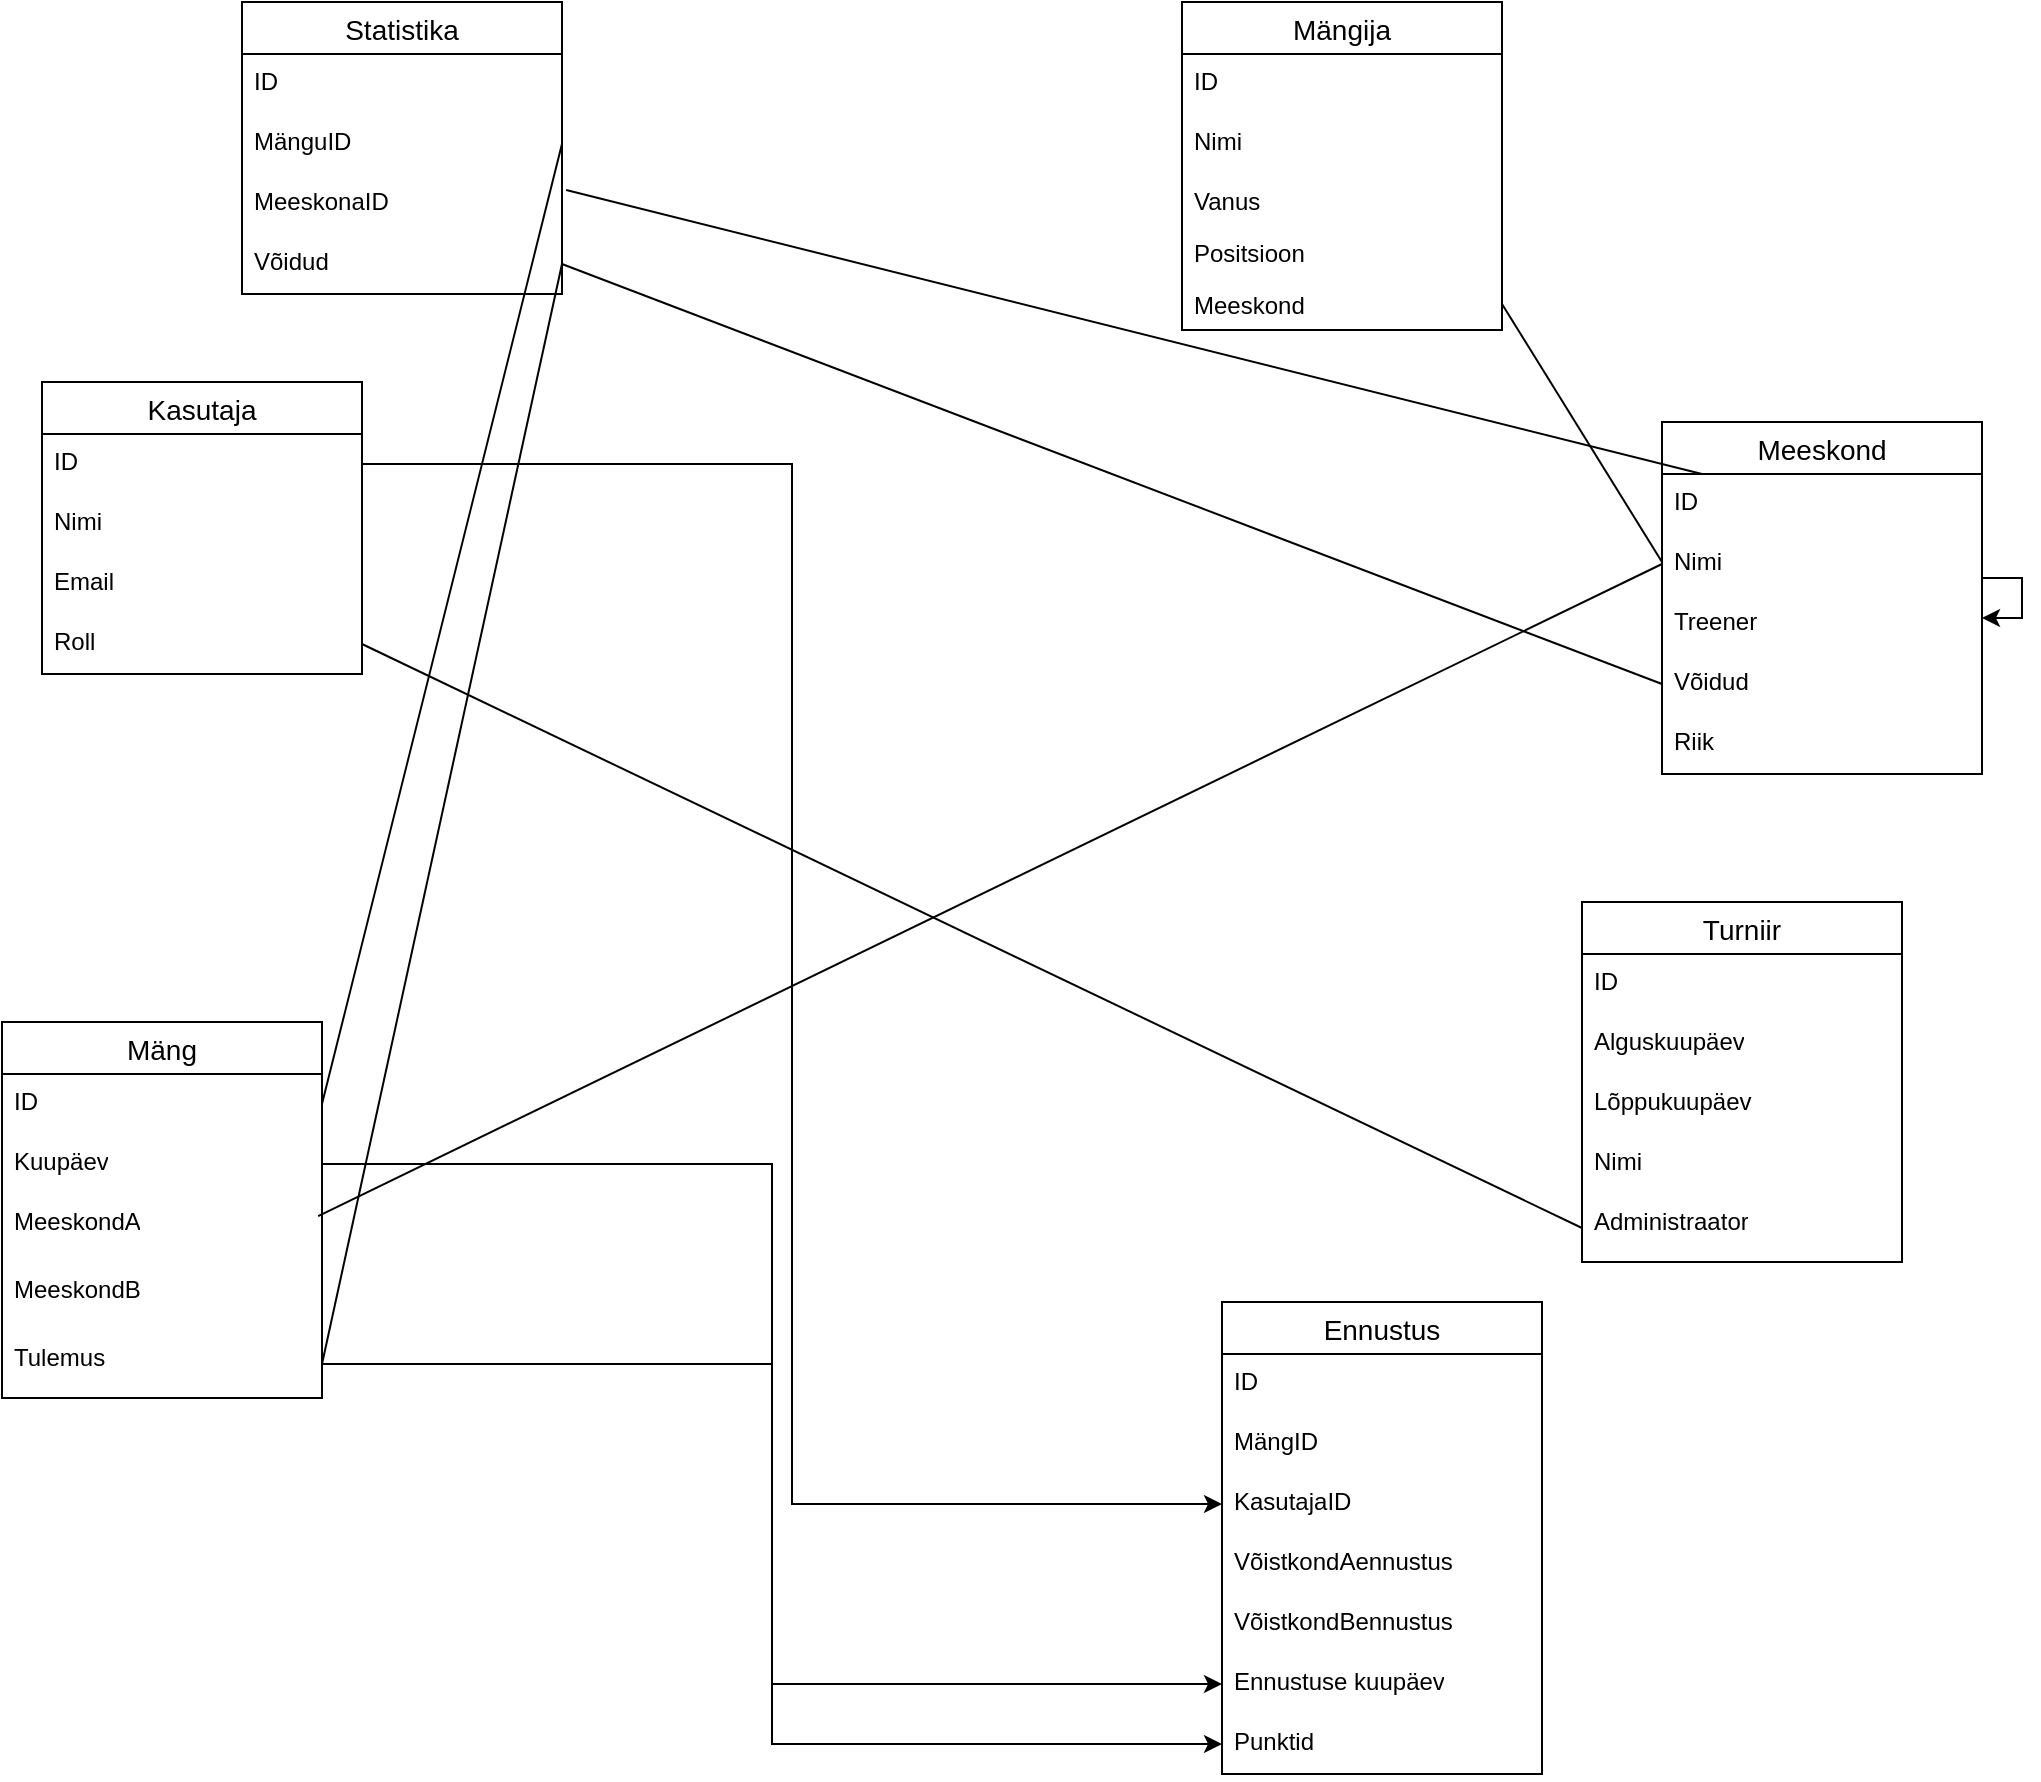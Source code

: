 <mxfile version="24.7.17">
  <diagram name="Page-1" id="YvW98vJ5V0SZiD_K_luc">
    <mxGraphModel dx="932" dy="1331" grid="1" gridSize="10" guides="1" tooltips="1" connect="1" arrows="1" fold="1" page="1" pageScale="1" pageWidth="850" pageHeight="1100" math="0" shadow="0">
      <root>
        <mxCell id="0" />
        <mxCell id="1" parent="0" />
        <mxCell id="FogP826Onl6hJH6d7jJb-1" value="Mängija" style="swimlane;fontStyle=0;childLayout=stackLayout;horizontal=1;startSize=26;horizontalStack=0;resizeParent=1;resizeParentMax=0;resizeLast=0;collapsible=1;marginBottom=0;align=center;fontSize=14;" vertex="1" parent="1">
          <mxGeometry x="600" y="20" width="160" height="164" as="geometry" />
        </mxCell>
        <mxCell id="FogP826Onl6hJH6d7jJb-2" value="ID" style="text;strokeColor=none;fillColor=none;spacingLeft=4;spacingRight=4;overflow=hidden;rotatable=0;points=[[0,0.5],[1,0.5]];portConstraint=eastwest;fontSize=12;whiteSpace=wrap;html=1;" vertex="1" parent="FogP826Onl6hJH6d7jJb-1">
          <mxGeometry y="26" width="160" height="30" as="geometry" />
        </mxCell>
        <mxCell id="FogP826Onl6hJH6d7jJb-3" value="Nimi" style="text;strokeColor=none;fillColor=none;spacingLeft=4;spacingRight=4;overflow=hidden;rotatable=0;points=[[0,0.5],[1,0.5]];portConstraint=eastwest;fontSize=12;whiteSpace=wrap;html=1;" vertex="1" parent="FogP826Onl6hJH6d7jJb-1">
          <mxGeometry y="56" width="160" height="30" as="geometry" />
        </mxCell>
        <mxCell id="FogP826Onl6hJH6d7jJb-20" value="Vanus" style="text;strokeColor=none;fillColor=none;spacingLeft=4;spacingRight=4;overflow=hidden;rotatable=0;points=[[0,0.5],[1,0.5]];portConstraint=eastwest;fontSize=12;whiteSpace=wrap;html=1;" vertex="1" parent="FogP826Onl6hJH6d7jJb-1">
          <mxGeometry y="86" width="160" height="26" as="geometry" />
        </mxCell>
        <mxCell id="FogP826Onl6hJH6d7jJb-19" value="Positsioon" style="text;strokeColor=none;fillColor=none;spacingLeft=4;spacingRight=4;overflow=hidden;rotatable=0;points=[[0,0.5],[1,0.5]];portConstraint=eastwest;fontSize=12;whiteSpace=wrap;html=1;" vertex="1" parent="FogP826Onl6hJH6d7jJb-1">
          <mxGeometry y="112" width="160" height="26" as="geometry" />
        </mxCell>
        <mxCell id="FogP826Onl6hJH6d7jJb-4" value="Meeskond" style="text;strokeColor=none;fillColor=none;spacingLeft=4;spacingRight=4;overflow=hidden;rotatable=0;points=[[0,0.5],[1,0.5]];portConstraint=eastwest;fontSize=12;whiteSpace=wrap;html=1;" vertex="1" parent="FogP826Onl6hJH6d7jJb-1">
          <mxGeometry y="138" width="160" height="26" as="geometry" />
        </mxCell>
        <mxCell id="FogP826Onl6hJH6d7jJb-5" value="Meeskond" style="swimlane;fontStyle=0;childLayout=stackLayout;horizontal=1;startSize=26;horizontalStack=0;resizeParent=1;resizeParentMax=0;resizeLast=0;collapsible=1;marginBottom=0;align=center;fontSize=14;" vertex="1" parent="1">
          <mxGeometry x="840" y="230" width="160" height="176" as="geometry" />
        </mxCell>
        <mxCell id="FogP826Onl6hJH6d7jJb-6" value="ID" style="text;strokeColor=none;fillColor=none;spacingLeft=4;spacingRight=4;overflow=hidden;rotatable=0;points=[[0,0.5],[1,0.5]];portConstraint=eastwest;fontSize=12;whiteSpace=wrap;html=1;" vertex="1" parent="FogP826Onl6hJH6d7jJb-5">
          <mxGeometry y="26" width="160" height="30" as="geometry" />
        </mxCell>
        <mxCell id="FogP826Onl6hJH6d7jJb-7" value="Nimi" style="text;strokeColor=none;fillColor=none;spacingLeft=4;spacingRight=4;overflow=hidden;rotatable=0;points=[[0,0.5],[1,0.5]];portConstraint=eastwest;fontSize=12;whiteSpace=wrap;html=1;" vertex="1" parent="FogP826Onl6hJH6d7jJb-5">
          <mxGeometry y="56" width="160" height="30" as="geometry" />
        </mxCell>
        <mxCell id="FogP826Onl6hJH6d7jJb-8" value="Treener" style="text;strokeColor=none;fillColor=none;spacingLeft=4;spacingRight=4;overflow=hidden;rotatable=0;points=[[0,0.5],[1,0.5]];portConstraint=eastwest;fontSize=12;whiteSpace=wrap;html=1;" vertex="1" parent="FogP826Onl6hJH6d7jJb-5">
          <mxGeometry y="86" width="160" height="30" as="geometry" />
        </mxCell>
        <mxCell id="FogP826Onl6hJH6d7jJb-24" value="Võidud" style="text;strokeColor=none;fillColor=none;spacingLeft=4;spacingRight=4;overflow=hidden;rotatable=0;points=[[0,0.5],[1,0.5]];portConstraint=eastwest;fontSize=12;whiteSpace=wrap;html=1;" vertex="1" parent="FogP826Onl6hJH6d7jJb-5">
          <mxGeometry y="116" width="160" height="30" as="geometry" />
        </mxCell>
        <mxCell id="FogP826Onl6hJH6d7jJb-35" value="Riik" style="text;strokeColor=none;fillColor=none;spacingLeft=4;spacingRight=4;overflow=hidden;rotatable=0;points=[[0,0.5],[1,0.5]];portConstraint=eastwest;fontSize=12;whiteSpace=wrap;html=1;" vertex="1" parent="FogP826Onl6hJH6d7jJb-5">
          <mxGeometry y="146" width="160" height="30" as="geometry" />
        </mxCell>
        <mxCell id="FogP826Onl6hJH6d7jJb-9" value="Statistika" style="swimlane;fontStyle=0;childLayout=stackLayout;horizontal=1;startSize=26;horizontalStack=0;resizeParent=1;resizeParentMax=0;resizeLast=0;collapsible=1;marginBottom=0;align=center;fontSize=14;" vertex="1" parent="1">
          <mxGeometry x="130" y="20" width="160" height="146" as="geometry" />
        </mxCell>
        <mxCell id="FogP826Onl6hJH6d7jJb-10" value="ID" style="text;strokeColor=none;fillColor=none;spacingLeft=4;spacingRight=4;overflow=hidden;rotatable=0;points=[[0,0.5],[1,0.5]];portConstraint=eastwest;fontSize=12;whiteSpace=wrap;html=1;" vertex="1" parent="FogP826Onl6hJH6d7jJb-9">
          <mxGeometry y="26" width="160" height="30" as="geometry" />
        </mxCell>
        <mxCell id="FogP826Onl6hJH6d7jJb-11" value="MänguID" style="text;strokeColor=none;fillColor=none;spacingLeft=4;spacingRight=4;overflow=hidden;rotatable=0;points=[[0,0.5],[1,0.5]];portConstraint=eastwest;fontSize=12;whiteSpace=wrap;html=1;" vertex="1" parent="FogP826Onl6hJH6d7jJb-9">
          <mxGeometry y="56" width="160" height="30" as="geometry" />
        </mxCell>
        <mxCell id="FogP826Onl6hJH6d7jJb-23" value="MeeskonaID" style="text;strokeColor=none;fillColor=none;spacingLeft=4;spacingRight=4;overflow=hidden;rotatable=0;points=[[0,0.5],[1,0.5]];portConstraint=eastwest;fontSize=12;whiteSpace=wrap;html=1;" vertex="1" parent="FogP826Onl6hJH6d7jJb-9">
          <mxGeometry y="86" width="160" height="30" as="geometry" />
        </mxCell>
        <mxCell id="FogP826Onl6hJH6d7jJb-25" value="Võidud" style="text;strokeColor=none;fillColor=none;spacingLeft=4;spacingRight=4;overflow=hidden;rotatable=0;points=[[0,0.5],[1,0.5]];portConstraint=eastwest;fontSize=12;whiteSpace=wrap;html=1;" vertex="1" parent="FogP826Onl6hJH6d7jJb-9">
          <mxGeometry y="116" width="160" height="30" as="geometry" />
        </mxCell>
        <mxCell id="FogP826Onl6hJH6d7jJb-13" value="Mäng" style="swimlane;fontStyle=0;childLayout=stackLayout;horizontal=1;startSize=26;horizontalStack=0;resizeParent=1;resizeParentMax=0;resizeLast=0;collapsible=1;marginBottom=0;align=center;fontSize=14;" vertex="1" parent="1">
          <mxGeometry x="10" y="530" width="160" height="188" as="geometry" />
        </mxCell>
        <mxCell id="FogP826Onl6hJH6d7jJb-14" value="ID" style="text;strokeColor=none;fillColor=none;spacingLeft=4;spacingRight=4;overflow=hidden;rotatable=0;points=[[0,0.5],[1,0.5]];portConstraint=eastwest;fontSize=12;whiteSpace=wrap;html=1;" vertex="1" parent="FogP826Onl6hJH6d7jJb-13">
          <mxGeometry y="26" width="160" height="30" as="geometry" />
        </mxCell>
        <mxCell id="FogP826Onl6hJH6d7jJb-42" value="Kuupäev" style="text;strokeColor=none;fillColor=none;spacingLeft=4;spacingRight=4;overflow=hidden;rotatable=0;points=[[0,0.5],[1,0.5]];portConstraint=eastwest;fontSize=12;whiteSpace=wrap;html=1;" vertex="1" parent="FogP826Onl6hJH6d7jJb-13">
          <mxGeometry y="56" width="160" height="30" as="geometry" />
        </mxCell>
        <mxCell id="FogP826Onl6hJH6d7jJb-16" value="MeeskondA" style="text;strokeColor=none;fillColor=none;spacingLeft=4;spacingRight=4;overflow=hidden;rotatable=0;points=[[0,0.5],[1,0.5]];portConstraint=eastwest;fontSize=12;whiteSpace=wrap;html=1;" vertex="1" parent="FogP826Onl6hJH6d7jJb-13">
          <mxGeometry y="86" width="160" height="34" as="geometry" />
        </mxCell>
        <mxCell id="FogP826Onl6hJH6d7jJb-17" value="MeeskondB" style="text;strokeColor=none;fillColor=none;spacingLeft=4;spacingRight=4;overflow=hidden;rotatable=0;points=[[0,0.5],[1,0.5]];portConstraint=eastwest;fontSize=12;whiteSpace=wrap;html=1;" vertex="1" parent="FogP826Onl6hJH6d7jJb-13">
          <mxGeometry y="120" width="160" height="34" as="geometry" />
        </mxCell>
        <mxCell id="FogP826Onl6hJH6d7jJb-18" value="Tulemus" style="text;strokeColor=none;fillColor=none;spacingLeft=4;spacingRight=4;overflow=hidden;rotatable=0;points=[[0,0.5],[1,0.5]];portConstraint=eastwest;fontSize=12;whiteSpace=wrap;html=1;" vertex="1" parent="FogP826Onl6hJH6d7jJb-13">
          <mxGeometry y="154" width="160" height="34" as="geometry" />
        </mxCell>
        <mxCell id="FogP826Onl6hJH6d7jJb-26" value="" style="endArrow=none;html=1;rounded=0;entryX=0;entryY=0.5;entryDx=0;entryDy=0;exitX=0.988;exitY=0.324;exitDx=0;exitDy=0;exitPerimeter=0;" edge="1" parent="1" source="FogP826Onl6hJH6d7jJb-16" target="FogP826Onl6hJH6d7jJb-7">
          <mxGeometry width="50" height="50" relative="1" as="geometry">
            <mxPoint x="460" y="276" as="sourcePoint" />
            <mxPoint x="510" y="226" as="targetPoint" />
          </mxGeometry>
        </mxCell>
        <mxCell id="FogP826Onl6hJH6d7jJb-28" value="" style="endArrow=none;html=1;rounded=0;entryX=1.013;entryY=0.267;entryDx=0;entryDy=0;entryPerimeter=0;" edge="1" parent="1" source="FogP826Onl6hJH6d7jJb-6" target="FogP826Onl6hJH6d7jJb-23">
          <mxGeometry width="50" height="50" relative="1" as="geometry">
            <mxPoint x="370" y="300" as="sourcePoint" />
            <mxPoint x="420" y="250" as="targetPoint" />
          </mxGeometry>
        </mxCell>
        <mxCell id="FogP826Onl6hJH6d7jJb-31" value="" style="endArrow=none;html=1;rounded=0;entryX=0;entryY=0.5;entryDx=0;entryDy=0;exitX=1;exitY=0.5;exitDx=0;exitDy=0;" edge="1" parent="1" source="FogP826Onl6hJH6d7jJb-25" target="FogP826Onl6hJH6d7jJb-24">
          <mxGeometry width="50" height="50" relative="1" as="geometry">
            <mxPoint x="220" y="326" as="sourcePoint" />
            <mxPoint x="482" y="90" as="targetPoint" />
          </mxGeometry>
        </mxCell>
        <mxCell id="FogP826Onl6hJH6d7jJb-32" value="" style="endArrow=none;html=1;rounded=0;entryX=1;entryY=0.5;entryDx=0;entryDy=0;exitX=1;exitY=0.5;exitDx=0;exitDy=0;" edge="1" parent="1" source="FogP826Onl6hJH6d7jJb-14" target="FogP826Onl6hJH6d7jJb-11">
          <mxGeometry width="50" height="50" relative="1" as="geometry">
            <mxPoint x="328" y="477" as="sourcePoint" />
            <mxPoint x="590" y="241" as="targetPoint" />
          </mxGeometry>
        </mxCell>
        <mxCell id="FogP826Onl6hJH6d7jJb-33" value="" style="endArrow=none;html=1;rounded=0;exitX=1;exitY=0.5;exitDx=0;exitDy=0;" edge="1" parent="1" source="FogP826Onl6hJH6d7jJb-4">
          <mxGeometry width="50" height="50" relative="1" as="geometry">
            <mxPoint x="425" y="621" as="sourcePoint" />
            <mxPoint x="840" y="300" as="targetPoint" />
          </mxGeometry>
        </mxCell>
        <mxCell id="FogP826Onl6hJH6d7jJb-34" value="" style="endArrow=none;html=1;rounded=0;entryX=1;entryY=0.5;entryDx=0;entryDy=0;exitX=1;exitY=0.5;exitDx=0;exitDy=0;" edge="1" parent="1" source="FogP826Onl6hJH6d7jJb-18" target="FogP826Onl6hJH6d7jJb-25">
          <mxGeometry width="50" height="50" relative="1" as="geometry">
            <mxPoint x="280" y="586" as="sourcePoint" />
            <mxPoint x="542" y="350" as="targetPoint" />
          </mxGeometry>
        </mxCell>
        <mxCell id="FogP826Onl6hJH6d7jJb-38" value="Turniir" style="swimlane;fontStyle=0;childLayout=stackLayout;horizontal=1;startSize=26;horizontalStack=0;resizeParent=1;resizeParentMax=0;resizeLast=0;collapsible=1;marginBottom=0;align=center;fontSize=14;" vertex="1" parent="1">
          <mxGeometry x="800" y="470" width="160" height="180" as="geometry" />
        </mxCell>
        <mxCell id="FogP826Onl6hJH6d7jJb-43" value="ID" style="text;strokeColor=none;fillColor=none;spacingLeft=4;spacingRight=4;overflow=hidden;rotatable=0;points=[[0,0.5],[1,0.5]];portConstraint=eastwest;fontSize=12;whiteSpace=wrap;html=1;" vertex="1" parent="FogP826Onl6hJH6d7jJb-38">
          <mxGeometry y="26" width="160" height="30" as="geometry" />
        </mxCell>
        <mxCell id="FogP826Onl6hJH6d7jJb-15" value="Alguskuupäev" style="text;strokeColor=none;fillColor=none;spacingLeft=4;spacingRight=4;overflow=hidden;rotatable=0;points=[[0,0.5],[1,0.5]];portConstraint=eastwest;fontSize=12;whiteSpace=wrap;html=1;" vertex="1" parent="FogP826Onl6hJH6d7jJb-38">
          <mxGeometry y="56" width="160" height="30" as="geometry" />
        </mxCell>
        <mxCell id="FogP826Onl6hJH6d7jJb-36" value="Lõppukuupäev" style="text;strokeColor=none;fillColor=none;spacingLeft=4;spacingRight=4;overflow=hidden;rotatable=0;points=[[0,0.5],[1,0.5]];portConstraint=eastwest;fontSize=12;whiteSpace=wrap;html=1;" vertex="1" parent="FogP826Onl6hJH6d7jJb-38">
          <mxGeometry y="86" width="160" height="30" as="geometry" />
        </mxCell>
        <mxCell id="FogP826Onl6hJH6d7jJb-39" value="Nimi " style="text;strokeColor=none;fillColor=none;spacingLeft=4;spacingRight=4;overflow=hidden;rotatable=0;points=[[0,0.5],[1,0.5]];portConstraint=eastwest;fontSize=12;whiteSpace=wrap;html=1;" vertex="1" parent="FogP826Onl6hJH6d7jJb-38">
          <mxGeometry y="116" width="160" height="30" as="geometry" />
        </mxCell>
        <mxCell id="FogP826Onl6hJH6d7jJb-37" value="Administraator " style="text;strokeColor=none;fillColor=none;spacingLeft=4;spacingRight=4;overflow=hidden;rotatable=0;points=[[0,0.5],[1,0.5]];portConstraint=eastwest;fontSize=12;whiteSpace=wrap;html=1;" vertex="1" parent="FogP826Onl6hJH6d7jJb-38">
          <mxGeometry y="146" width="160" height="34" as="geometry" />
        </mxCell>
        <mxCell id="FogP826Onl6hJH6d7jJb-45" value="Kasutaja" style="swimlane;fontStyle=0;childLayout=stackLayout;horizontal=1;startSize=26;horizontalStack=0;resizeParent=1;resizeParentMax=0;resizeLast=0;collapsible=1;marginBottom=0;align=center;fontSize=14;" vertex="1" parent="1">
          <mxGeometry x="30" y="210" width="160" height="146" as="geometry" />
        </mxCell>
        <mxCell id="FogP826Onl6hJH6d7jJb-46" value="ID" style="text;strokeColor=none;fillColor=none;spacingLeft=4;spacingRight=4;overflow=hidden;rotatable=0;points=[[0,0.5],[1,0.5]];portConstraint=eastwest;fontSize=12;whiteSpace=wrap;html=1;" vertex="1" parent="FogP826Onl6hJH6d7jJb-45">
          <mxGeometry y="26" width="160" height="30" as="geometry" />
        </mxCell>
        <mxCell id="FogP826Onl6hJH6d7jJb-47" value="Nimi" style="text;strokeColor=none;fillColor=none;spacingLeft=4;spacingRight=4;overflow=hidden;rotatable=0;points=[[0,0.5],[1,0.5]];portConstraint=eastwest;fontSize=12;whiteSpace=wrap;html=1;" vertex="1" parent="FogP826Onl6hJH6d7jJb-45">
          <mxGeometry y="56" width="160" height="30" as="geometry" />
        </mxCell>
        <mxCell id="FogP826Onl6hJH6d7jJb-48" value="Email" style="text;strokeColor=none;fillColor=none;spacingLeft=4;spacingRight=4;overflow=hidden;rotatable=0;points=[[0,0.5],[1,0.5]];portConstraint=eastwest;fontSize=12;whiteSpace=wrap;html=1;" vertex="1" parent="FogP826Onl6hJH6d7jJb-45">
          <mxGeometry y="86" width="160" height="30" as="geometry" />
        </mxCell>
        <mxCell id="FogP826Onl6hJH6d7jJb-49" value="Roll" style="text;strokeColor=none;fillColor=none;spacingLeft=4;spacingRight=4;overflow=hidden;rotatable=0;points=[[0,0.5],[1,0.5]];portConstraint=eastwest;fontSize=12;whiteSpace=wrap;html=1;" vertex="1" parent="FogP826Onl6hJH6d7jJb-45">
          <mxGeometry y="116" width="160" height="30" as="geometry" />
        </mxCell>
        <mxCell id="FogP826Onl6hJH6d7jJb-50" value="Ennustus" style="swimlane;fontStyle=0;childLayout=stackLayout;horizontal=1;startSize=26;horizontalStack=0;resizeParent=1;resizeParentMax=0;resizeLast=0;collapsible=1;marginBottom=0;align=center;fontSize=14;" vertex="1" parent="1">
          <mxGeometry x="620" y="670" width="160" height="236" as="geometry" />
        </mxCell>
        <mxCell id="FogP826Onl6hJH6d7jJb-51" value="ID" style="text;strokeColor=none;fillColor=none;spacingLeft=4;spacingRight=4;overflow=hidden;rotatable=0;points=[[0,0.5],[1,0.5]];portConstraint=eastwest;fontSize=12;whiteSpace=wrap;html=1;" vertex="1" parent="FogP826Onl6hJH6d7jJb-50">
          <mxGeometry y="26" width="160" height="30" as="geometry" />
        </mxCell>
        <mxCell id="FogP826Onl6hJH6d7jJb-52" value="MängID " style="text;strokeColor=none;fillColor=none;spacingLeft=4;spacingRight=4;overflow=hidden;rotatable=0;points=[[0,0.5],[1,0.5]];portConstraint=eastwest;fontSize=12;whiteSpace=wrap;html=1;" vertex="1" parent="FogP826Onl6hJH6d7jJb-50">
          <mxGeometry y="56" width="160" height="30" as="geometry" />
        </mxCell>
        <mxCell id="FogP826Onl6hJH6d7jJb-56" value="KasutajaID " style="text;strokeColor=none;fillColor=none;spacingLeft=4;spacingRight=4;overflow=hidden;rotatable=0;points=[[0,0.5],[1,0.5]];portConstraint=eastwest;fontSize=12;whiteSpace=wrap;html=1;" vertex="1" parent="FogP826Onl6hJH6d7jJb-50">
          <mxGeometry y="86" width="160" height="30" as="geometry" />
        </mxCell>
        <mxCell id="FogP826Onl6hJH6d7jJb-54" value="VõistkondAennustus " style="text;strokeColor=none;fillColor=none;spacingLeft=4;spacingRight=4;overflow=hidden;rotatable=0;points=[[0,0.5],[1,0.5]];portConstraint=eastwest;fontSize=12;whiteSpace=wrap;html=1;" vertex="1" parent="FogP826Onl6hJH6d7jJb-50">
          <mxGeometry y="116" width="160" height="30" as="geometry" />
        </mxCell>
        <mxCell id="FogP826Onl6hJH6d7jJb-53" value="VõistkondBennustus " style="text;strokeColor=none;fillColor=none;spacingLeft=4;spacingRight=4;overflow=hidden;rotatable=0;points=[[0,0.5],[1,0.5]];portConstraint=eastwest;fontSize=12;whiteSpace=wrap;html=1;" vertex="1" parent="FogP826Onl6hJH6d7jJb-50">
          <mxGeometry y="146" width="160" height="30" as="geometry" />
        </mxCell>
        <mxCell id="FogP826Onl6hJH6d7jJb-55" value="Ennustuse kuupäev " style="text;strokeColor=none;fillColor=none;spacingLeft=4;spacingRight=4;overflow=hidden;rotatable=0;points=[[0,0.5],[1,0.5]];portConstraint=eastwest;fontSize=12;whiteSpace=wrap;html=1;" vertex="1" parent="FogP826Onl6hJH6d7jJb-50">
          <mxGeometry y="176" width="160" height="30" as="geometry" />
        </mxCell>
        <mxCell id="FogP826Onl6hJH6d7jJb-57" value="Punktid  " style="text;strokeColor=none;fillColor=none;spacingLeft=4;spacingRight=4;overflow=hidden;rotatable=0;points=[[0,0.5],[1,0.5]];portConstraint=eastwest;fontSize=12;whiteSpace=wrap;html=1;" vertex="1" parent="FogP826Onl6hJH6d7jJb-50">
          <mxGeometry y="206" width="160" height="30" as="geometry" />
        </mxCell>
        <mxCell id="FogP826Onl6hJH6d7jJb-59" value="" style="endArrow=none;html=1;rounded=0;exitX=1;exitY=0.5;exitDx=0;exitDy=0;entryX=0;entryY=0.5;entryDx=0;entryDy=0;" edge="1" parent="1" source="FogP826Onl6hJH6d7jJb-49" target="FogP826Onl6hJH6d7jJb-37">
          <mxGeometry width="50" height="50" relative="1" as="geometry">
            <mxPoint x="420" y="680" as="sourcePoint" />
            <mxPoint x="470" y="630" as="targetPoint" />
          </mxGeometry>
        </mxCell>
        <mxCell id="FogP826Onl6hJH6d7jJb-60" style="edgeStyle=orthogonalEdgeStyle;rounded=0;orthogonalLoop=1;jettySize=auto;html=1;exitX=1;exitY=0.5;exitDx=0;exitDy=0;entryX=0;entryY=0.5;entryDx=0;entryDy=0;" edge="1" parent="1" source="FogP826Onl6hJH6d7jJb-46" target="FogP826Onl6hJH6d7jJb-56">
          <mxGeometry relative="1" as="geometry" />
        </mxCell>
        <mxCell id="FogP826Onl6hJH6d7jJb-61" style="edgeStyle=orthogonalEdgeStyle;rounded=0;orthogonalLoop=1;jettySize=auto;html=1;entryX=0;entryY=0.5;entryDx=0;entryDy=0;" edge="1" parent="1" source="FogP826Onl6hJH6d7jJb-42" target="FogP826Onl6hJH6d7jJb-55">
          <mxGeometry relative="1" as="geometry" />
        </mxCell>
        <mxCell id="FogP826Onl6hJH6d7jJb-62" style="edgeStyle=orthogonalEdgeStyle;rounded=0;orthogonalLoop=1;jettySize=auto;html=1;" edge="1" parent="1" source="FogP826Onl6hJH6d7jJb-18" target="FogP826Onl6hJH6d7jJb-57">
          <mxGeometry relative="1" as="geometry" />
        </mxCell>
        <mxCell id="FogP826Onl6hJH6d7jJb-63" style="edgeStyle=orthogonalEdgeStyle;rounded=0;orthogonalLoop=1;jettySize=auto;html=1;" edge="1" parent="1" source="FogP826Onl6hJH6d7jJb-5" target="FogP826Onl6hJH6d7jJb-5">
          <mxGeometry relative="1" as="geometry" />
        </mxCell>
      </root>
    </mxGraphModel>
  </diagram>
</mxfile>
